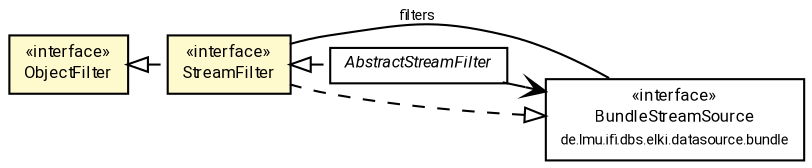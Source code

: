 #!/usr/local/bin/dot
#
# Class diagram 
# Generated by UMLGraph version R5_7_2-60-g0e99a6 (http://www.spinellis.gr/umlgraph/)
#

digraph G {
	graph [fontnames="svg"]
	edge [fontname="Roboto",fontsize=7,labelfontname="Roboto",labelfontsize=7,color="black"];
	node [fontname="Roboto",fontcolor="black",fontsize=8,shape=plaintext,margin=0,width=0,height=0];
	nodesep=0.15;
	ranksep=0.25;
	rankdir=LR;
	// de.lmu.ifi.dbs.elki.datasource.filter.ObjectFilter
	c10049552 [label=<<table title="de.lmu.ifi.dbs.elki.datasource.filter.ObjectFilter" border="0" cellborder="1" cellspacing="0" cellpadding="2" bgcolor="LemonChiffon" href="ObjectFilter.html" target="_parent">
		<tr><td><table border="0" cellspacing="0" cellpadding="1">
		<tr><td align="center" balign="center"> &#171;interface&#187; </td></tr>
		<tr><td align="center" balign="center"> <font face="Roboto">ObjectFilter</font> </td></tr>
		</table></td></tr>
		</table>>, URL="ObjectFilter.html"];
	// de.lmu.ifi.dbs.elki.datasource.filter.StreamFilter
	c10049553 [label=<<table title="de.lmu.ifi.dbs.elki.datasource.filter.StreamFilter" border="0" cellborder="1" cellspacing="0" cellpadding="2" bgcolor="lemonChiffon" href="StreamFilter.html" target="_parent">
		<tr><td><table border="0" cellspacing="0" cellpadding="1">
		<tr><td align="center" balign="center"> &#171;interface&#187; </td></tr>
		<tr><td align="center" balign="center"> <font face="Roboto">StreamFilter</font> </td></tr>
		</table></td></tr>
		</table>>, URL="StreamFilter.html"];
	// de.lmu.ifi.dbs.elki.datasource.bundle.BundleStreamSource
	c10049556 [label=<<table title="de.lmu.ifi.dbs.elki.datasource.bundle.BundleStreamSource" border="0" cellborder="1" cellspacing="0" cellpadding="2" href="../bundle/BundleStreamSource.html" target="_parent">
		<tr><td><table border="0" cellspacing="0" cellpadding="1">
		<tr><td align="center" balign="center"> &#171;interface&#187; </td></tr>
		<tr><td align="center" balign="center"> <font face="Roboto">BundleStreamSource</font> </td></tr>
		<tr><td align="center" balign="center"> <font face="Roboto" point-size="7.0">de.lmu.ifi.dbs.elki.datasource.bundle</font> </td></tr>
		</table></td></tr>
		</table>>, URL="../bundle/BundleStreamSource.html"];
	// de.lmu.ifi.dbs.elki.datasource.filter.AbstractStreamFilter
	c10051042 [label=<<table title="de.lmu.ifi.dbs.elki.datasource.filter.AbstractStreamFilter" border="0" cellborder="1" cellspacing="0" cellpadding="2" href="AbstractStreamFilter.html" target="_parent">
		<tr><td><table border="0" cellspacing="0" cellpadding="1">
		<tr><td align="center" balign="center"> <font face="Roboto"><i>AbstractStreamFilter</i></font> </td></tr>
		</table></td></tr>
		</table>>, URL="AbstractStreamFilter.html"];
	// de.lmu.ifi.dbs.elki.datasource.filter.StreamFilter implements de.lmu.ifi.dbs.elki.datasource.filter.ObjectFilter
	c10049552 -> c10049553 [arrowtail=empty,style=dashed,dir=back,weight=9];
	// de.lmu.ifi.dbs.elki.datasource.filter.StreamFilter implements de.lmu.ifi.dbs.elki.datasource.bundle.BundleStreamSource
	c10049556 -> c10049553 [arrowtail=empty,style=dashed,dir=back,weight=9];
	// de.lmu.ifi.dbs.elki.datasource.filter.StreamFilter assoc de.lmu.ifi.dbs.elki.datasource.bundle.BundleStreamSource
	c10049553 -> c10049556 [arrowhead=none,weight=2,label="filters"];
	// de.lmu.ifi.dbs.elki.datasource.filter.AbstractStreamFilter implements de.lmu.ifi.dbs.elki.datasource.filter.StreamFilter
	c10049553 -> c10051042 [arrowtail=empty,style=dashed,dir=back,weight=9];
	// de.lmu.ifi.dbs.elki.datasource.filter.AbstractStreamFilter navassoc de.lmu.ifi.dbs.elki.datasource.bundle.BundleStreamSource
	c10051042 -> c10049556 [arrowhead=open,weight=1];
}

